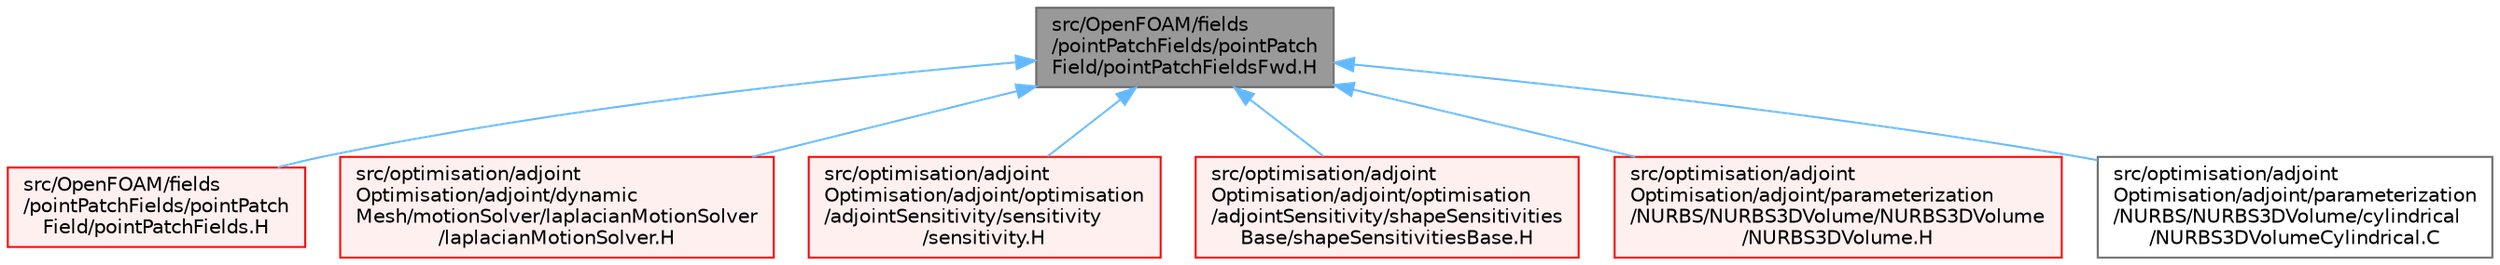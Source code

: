 digraph "src/OpenFOAM/fields/pointPatchFields/pointPatchField/pointPatchFieldsFwd.H"
{
 // LATEX_PDF_SIZE
  bgcolor="transparent";
  edge [fontname=Helvetica,fontsize=10,labelfontname=Helvetica,labelfontsize=10];
  node [fontname=Helvetica,fontsize=10,shape=box,height=0.2,width=0.4];
  Node1 [id="Node000001",label="src/OpenFOAM/fields\l/pointPatchFields/pointPatch\lField/pointPatchFieldsFwd.H",height=0.2,width=0.4,color="gray40", fillcolor="grey60", style="filled", fontcolor="black",tooltip=" "];
  Node1 -> Node2 [id="edge1_Node000001_Node000002",dir="back",color="steelblue1",style="solid",tooltip=" "];
  Node2 [id="Node000002",label="src/OpenFOAM/fields\l/pointPatchFields/pointPatch\lField/pointPatchFields.H",height=0.2,width=0.4,color="red", fillcolor="#FFF0F0", style="filled",URL="$pointPatchFields_8H.html",tooltip=" "];
  Node1 -> Node97 [id="edge2_Node000001_Node000097",dir="back",color="steelblue1",style="solid",tooltip=" "];
  Node97 [id="Node000097",label="src/optimisation/adjoint\lOptimisation/adjoint/dynamic\lMesh/motionSolver/laplacianMotionSolver\l/laplacianMotionSolver.H",height=0.2,width=0.4,color="red", fillcolor="#FFF0F0", style="filled",URL="$laplacianMotionSolver_8H.html",tooltip=" "];
  Node1 -> Node362 [id="edge3_Node000001_Node000362",dir="back",color="steelblue1",style="solid",tooltip=" "];
  Node362 [id="Node000362",label="src/optimisation/adjoint\lOptimisation/adjoint/optimisation\l/adjointSensitivity/sensitivity\l/sensitivity.H",height=0.2,width=0.4,color="red", fillcolor="#FFF0F0", style="filled",URL="$sensitivity_8H.html",tooltip=" "];
  Node1 -> Node407 [id="edge4_Node000001_Node000407",dir="back",color="steelblue1",style="solid",tooltip=" "];
  Node407 [id="Node000407",label="src/optimisation/adjoint\lOptimisation/adjoint/optimisation\l/adjointSensitivity/shapeSensitivities\lBase/shapeSensitivitiesBase.H",height=0.2,width=0.4,color="red", fillcolor="#FFF0F0", style="filled",URL="$shapeSensitivitiesBase_8H.html",tooltip=" "];
  Node1 -> Node479 [id="edge5_Node000001_Node000479",dir="back",color="steelblue1",style="solid",tooltip=" "];
  Node479 [id="Node000479",label="src/optimisation/adjoint\lOptimisation/adjoint/parameterization\l/NURBS/NURBS3DVolume/NURBS3DVolume\l/NURBS3DVolume.H",height=0.2,width=0.4,color="red", fillcolor="#FFF0F0", style="filled",URL="$NURBS3DVolume_8H.html",tooltip=" "];
  Node1 -> Node492 [id="edge6_Node000001_Node000492",dir="back",color="steelblue1",style="solid",tooltip=" "];
  Node492 [id="Node000492",label="src/optimisation/adjoint\lOptimisation/adjoint/parameterization\l/NURBS/NURBS3DVolume/cylindrical\l/NURBS3DVolumeCylindrical.C",height=0.2,width=0.4,color="grey40", fillcolor="white", style="filled",URL="$NURBS3DVolumeCylindrical_8C.html",tooltip=" "];
}
